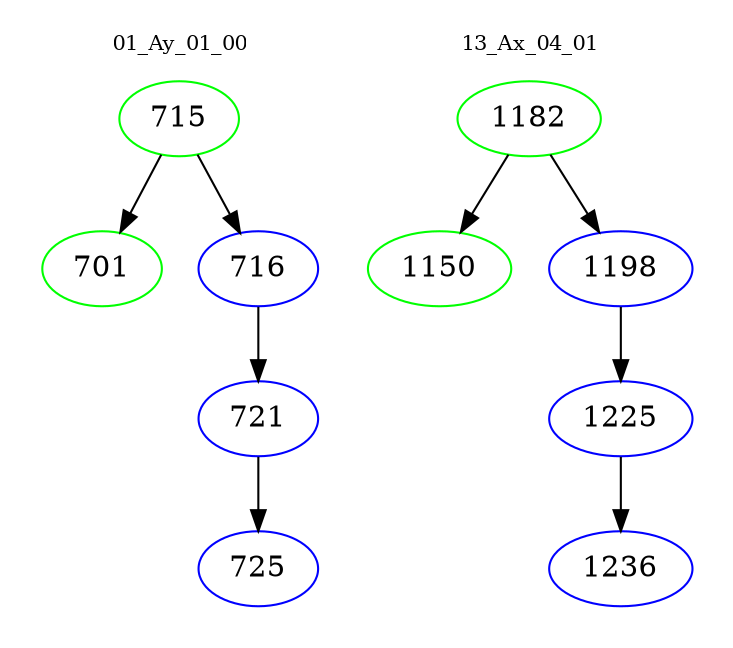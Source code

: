 digraph{
subgraph cluster_0 {
color = white
label = "01_Ay_01_00";
fontsize=10;
T0_715 [label="715", color="green"]
T0_715 -> T0_701 [color="black"]
T0_701 [label="701", color="green"]
T0_715 -> T0_716 [color="black"]
T0_716 [label="716", color="blue"]
T0_716 -> T0_721 [color="black"]
T0_721 [label="721", color="blue"]
T0_721 -> T0_725 [color="black"]
T0_725 [label="725", color="blue"]
}
subgraph cluster_1 {
color = white
label = "13_Ax_04_01";
fontsize=10;
T1_1182 [label="1182", color="green"]
T1_1182 -> T1_1150 [color="black"]
T1_1150 [label="1150", color="green"]
T1_1182 -> T1_1198 [color="black"]
T1_1198 [label="1198", color="blue"]
T1_1198 -> T1_1225 [color="black"]
T1_1225 [label="1225", color="blue"]
T1_1225 -> T1_1236 [color="black"]
T1_1236 [label="1236", color="blue"]
}
}
